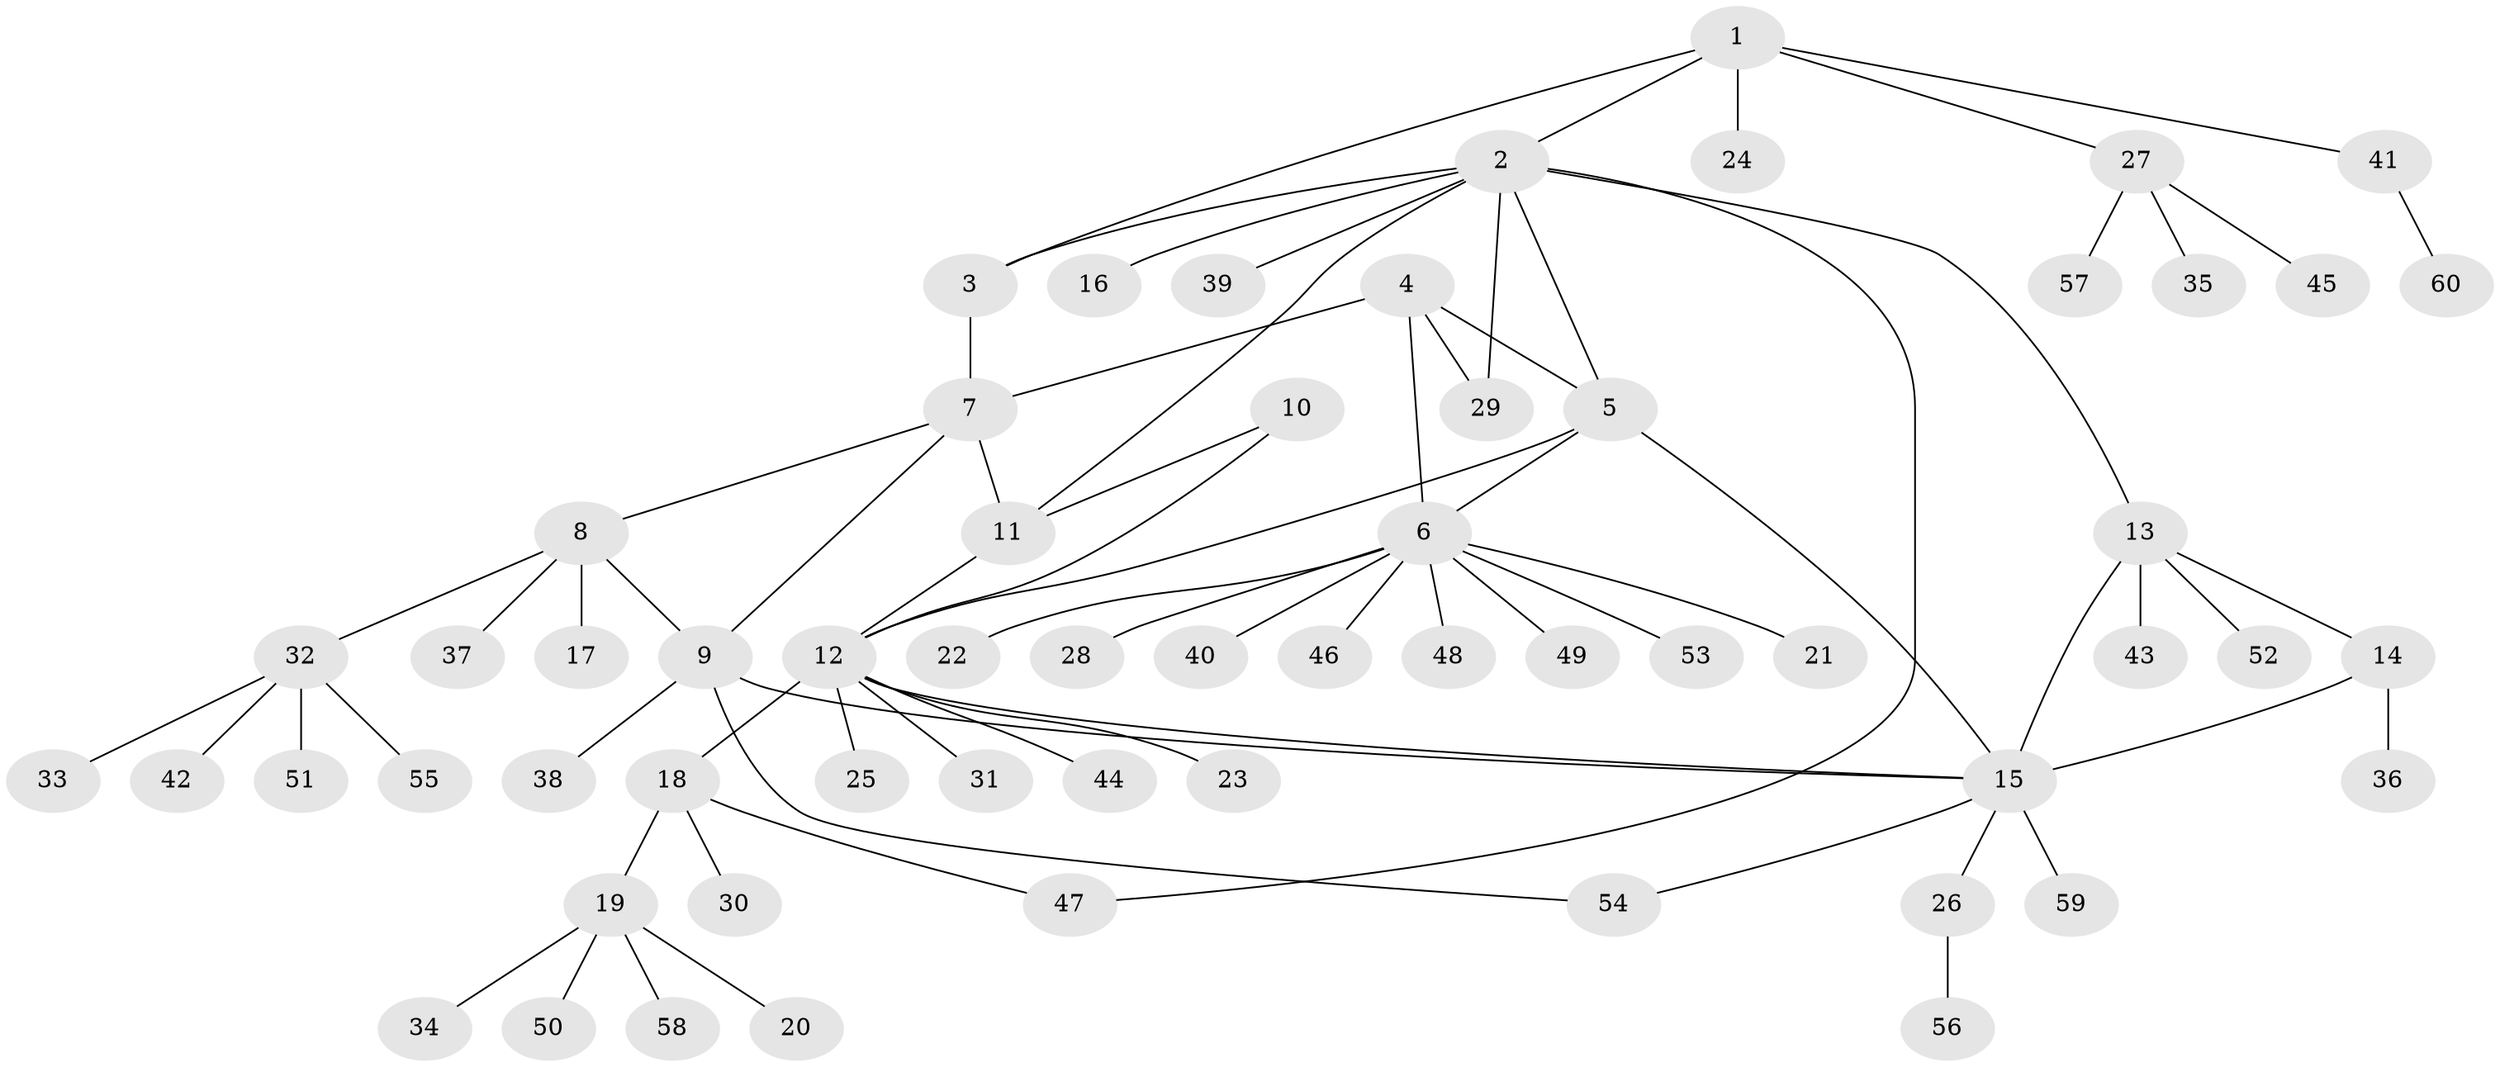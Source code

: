// Generated by graph-tools (version 1.1) at 2025/02/03/09/25 03:02:48]
// undirected, 60 vertices, 73 edges
graph export_dot {
graph [start="1"]
  node [color=gray90,style=filled];
  1;
  2;
  3;
  4;
  5;
  6;
  7;
  8;
  9;
  10;
  11;
  12;
  13;
  14;
  15;
  16;
  17;
  18;
  19;
  20;
  21;
  22;
  23;
  24;
  25;
  26;
  27;
  28;
  29;
  30;
  31;
  32;
  33;
  34;
  35;
  36;
  37;
  38;
  39;
  40;
  41;
  42;
  43;
  44;
  45;
  46;
  47;
  48;
  49;
  50;
  51;
  52;
  53;
  54;
  55;
  56;
  57;
  58;
  59;
  60;
  1 -- 2;
  1 -- 3;
  1 -- 24;
  1 -- 27;
  1 -- 41;
  2 -- 3;
  2 -- 5;
  2 -- 11;
  2 -- 13;
  2 -- 16;
  2 -- 29;
  2 -- 39;
  2 -- 47;
  3 -- 7;
  4 -- 5;
  4 -- 6;
  4 -- 7;
  4 -- 29;
  5 -- 6;
  5 -- 12;
  5 -- 15;
  6 -- 21;
  6 -- 22;
  6 -- 28;
  6 -- 40;
  6 -- 46;
  6 -- 48;
  6 -- 49;
  6 -- 53;
  7 -- 8;
  7 -- 9;
  7 -- 11;
  8 -- 9;
  8 -- 17;
  8 -- 32;
  8 -- 37;
  9 -- 15;
  9 -- 38;
  9 -- 54;
  10 -- 11;
  10 -- 12;
  11 -- 12;
  12 -- 15;
  12 -- 18;
  12 -- 23;
  12 -- 25;
  12 -- 31;
  12 -- 44;
  13 -- 14;
  13 -- 15;
  13 -- 43;
  13 -- 52;
  14 -- 15;
  14 -- 36;
  15 -- 26;
  15 -- 54;
  15 -- 59;
  18 -- 19;
  18 -- 30;
  18 -- 47;
  19 -- 20;
  19 -- 34;
  19 -- 50;
  19 -- 58;
  26 -- 56;
  27 -- 35;
  27 -- 45;
  27 -- 57;
  32 -- 33;
  32 -- 42;
  32 -- 51;
  32 -- 55;
  41 -- 60;
}
